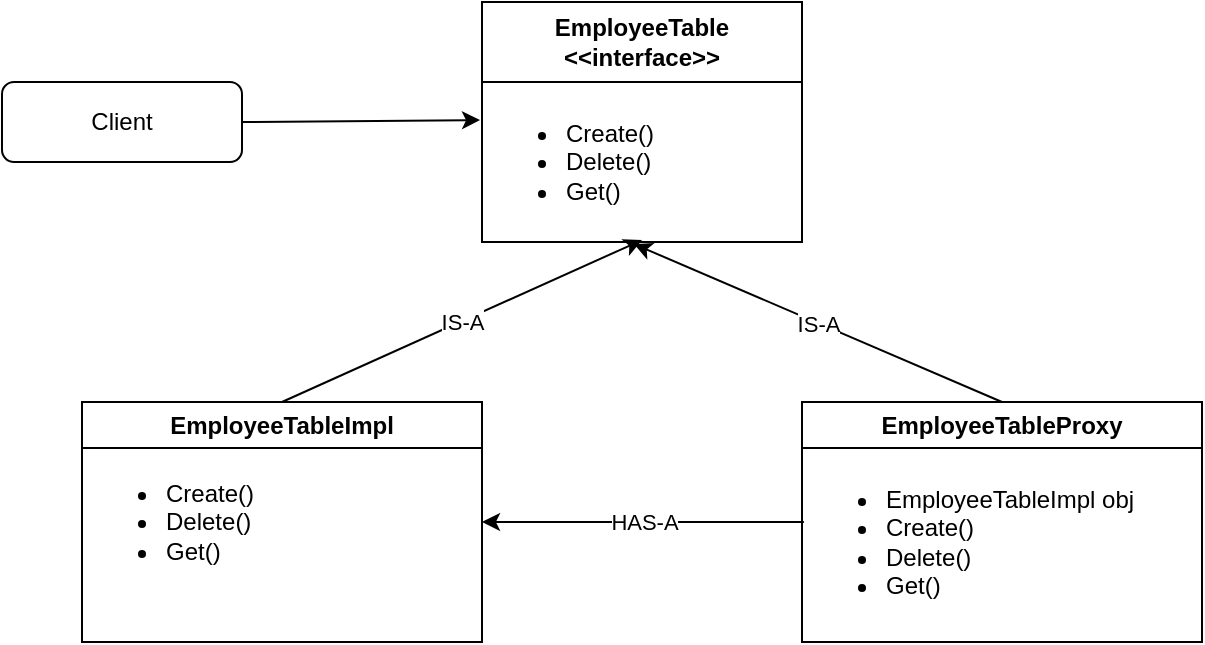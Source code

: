 <mxfile version="28.2.5">
  <diagram name="Page-1" id="mWQVUOW0qd0CpDpIAF6l">
    <mxGraphModel dx="1426" dy="824" grid="1" gridSize="10" guides="1" tooltips="1" connect="1" arrows="1" fold="1" page="1" pageScale="1" pageWidth="1654" pageHeight="1169" background="#ffffff" math="0" shadow="0">
      <root>
        <mxCell id="0" />
        <mxCell id="1" parent="0" />
        <mxCell id="1c-j9--FC64B57cA80zY-4" value="EmployeeTable&lt;div&gt;&amp;lt;&amp;lt;interface&amp;gt;&amp;gt;&lt;/div&gt;" style="swimlane;whiteSpace=wrap;html=1;startSize=40;" vertex="1" parent="1">
          <mxGeometry x="560" y="440" width="160" height="120" as="geometry" />
        </mxCell>
        <mxCell id="1c-j9--FC64B57cA80zY-6" value="&lt;ul&gt;&lt;li&gt;Create()&lt;/li&gt;&lt;li&gt;Delete()&lt;/li&gt;&lt;li&gt;Get()&lt;/li&gt;&lt;/ul&gt;" style="text;html=1;align=left;verticalAlign=middle;resizable=0;points=[];autosize=1;strokeColor=none;fillColor=none;" vertex="1" parent="1c-j9--FC64B57cA80zY-4">
          <mxGeometry y="40" width="110" height="80" as="geometry" />
        </mxCell>
        <mxCell id="1c-j9--FC64B57cA80zY-7" value="EmployeeTableImpl" style="swimlane;whiteSpace=wrap;html=1;" vertex="1" parent="1">
          <mxGeometry x="360" y="640" width="200" height="120" as="geometry" />
        </mxCell>
        <mxCell id="1c-j9--FC64B57cA80zY-8" value="&lt;ul&gt;&lt;li&gt;Create()&lt;/li&gt;&lt;li&gt;Delete()&lt;/li&gt;&lt;li&gt;Get()&lt;/li&gt;&lt;/ul&gt;" style="text;html=1;align=left;verticalAlign=middle;resizable=0;points=[];autosize=1;strokeColor=none;fillColor=none;" vertex="1" parent="1c-j9--FC64B57cA80zY-7">
          <mxGeometry y="20" width="110" height="80" as="geometry" />
        </mxCell>
        <mxCell id="1c-j9--FC64B57cA80zY-9" value="EmployeeTableProxy" style="swimlane;whiteSpace=wrap;html=1;" vertex="1" parent="1">
          <mxGeometry x="720" y="640" width="200" height="120" as="geometry" />
        </mxCell>
        <mxCell id="1c-j9--FC64B57cA80zY-10" value="&lt;ul&gt;&lt;li&gt;EmployeeTableImpl obj&lt;/li&gt;&lt;li&gt;Create()&lt;/li&gt;&lt;li&gt;Delete()&lt;/li&gt;&lt;li&gt;Get()&lt;/li&gt;&lt;/ul&gt;" style="text;html=1;align=left;verticalAlign=middle;resizable=0;points=[];autosize=1;strokeColor=none;fillColor=none;" vertex="1" parent="1c-j9--FC64B57cA80zY-9">
          <mxGeometry y="20" width="190" height="100" as="geometry" />
        </mxCell>
        <mxCell id="1c-j9--FC64B57cA80zY-11" value="" style="endArrow=classic;html=1;rounded=0;entryX=0.727;entryY=0.988;entryDx=0;entryDy=0;entryPerimeter=0;exitX=0.5;exitY=0;exitDx=0;exitDy=0;" edge="1" parent="1" source="1c-j9--FC64B57cA80zY-7" target="1c-j9--FC64B57cA80zY-6">
          <mxGeometry relative="1" as="geometry">
            <mxPoint x="430" y="610" as="sourcePoint" />
            <mxPoint x="540" y="610" as="targetPoint" />
          </mxGeometry>
        </mxCell>
        <mxCell id="1c-j9--FC64B57cA80zY-12" value="IS-A" style="edgeLabel;resizable=0;html=1;;align=center;verticalAlign=middle;" connectable="0" vertex="1" parent="1c-j9--FC64B57cA80zY-11">
          <mxGeometry relative="1" as="geometry" />
        </mxCell>
        <mxCell id="1c-j9--FC64B57cA80zY-13" value="" style="endArrow=classic;html=1;rounded=0;entryX=0.691;entryY=1.013;entryDx=0;entryDy=0;entryPerimeter=0;exitX=0.5;exitY=0;exitDx=0;exitDy=0;" edge="1" parent="1" source="1c-j9--FC64B57cA80zY-9" target="1c-j9--FC64B57cA80zY-6">
          <mxGeometry relative="1" as="geometry">
            <mxPoint x="990" y="600" as="sourcePoint" />
            <mxPoint x="1090" y="600" as="targetPoint" />
          </mxGeometry>
        </mxCell>
        <mxCell id="1c-j9--FC64B57cA80zY-14" value="IS-A" style="edgeLabel;resizable=0;html=1;;align=center;verticalAlign=middle;" connectable="0" vertex="1" parent="1c-j9--FC64B57cA80zY-13">
          <mxGeometry relative="1" as="geometry" />
        </mxCell>
        <mxCell id="1c-j9--FC64B57cA80zY-15" value="" style="endArrow=classic;html=1;rounded=0;entryX=1;entryY=0.5;entryDx=0;entryDy=0;exitX=0.005;exitY=0.4;exitDx=0;exitDy=0;exitPerimeter=0;" edge="1" parent="1" source="1c-j9--FC64B57cA80zY-10" target="1c-j9--FC64B57cA80zY-7">
          <mxGeometry relative="1" as="geometry">
            <mxPoint x="540" y="880" as="sourcePoint" />
            <mxPoint x="640" y="880" as="targetPoint" />
          </mxGeometry>
        </mxCell>
        <mxCell id="1c-j9--FC64B57cA80zY-16" value="HAS-A" style="edgeLabel;resizable=0;html=1;;align=center;verticalAlign=middle;" connectable="0" vertex="1" parent="1c-j9--FC64B57cA80zY-15">
          <mxGeometry relative="1" as="geometry" />
        </mxCell>
        <mxCell id="1c-j9--FC64B57cA80zY-17" value="Client" style="rounded=1;whiteSpace=wrap;html=1;" vertex="1" parent="1">
          <mxGeometry x="320" y="480" width="120" height="40" as="geometry" />
        </mxCell>
        <mxCell id="1c-j9--FC64B57cA80zY-18" value="" style="endArrow=classic;html=1;rounded=0;entryX=-0.009;entryY=0.238;entryDx=0;entryDy=0;entryPerimeter=0;exitX=1;exitY=0.5;exitDx=0;exitDy=0;" edge="1" parent="1" source="1c-j9--FC64B57cA80zY-17" target="1c-j9--FC64B57cA80zY-6">
          <mxGeometry width="50" height="50" relative="1" as="geometry">
            <mxPoint x="240" y="620" as="sourcePoint" />
            <mxPoint x="290" y="570" as="targetPoint" />
          </mxGeometry>
        </mxCell>
      </root>
    </mxGraphModel>
  </diagram>
</mxfile>
